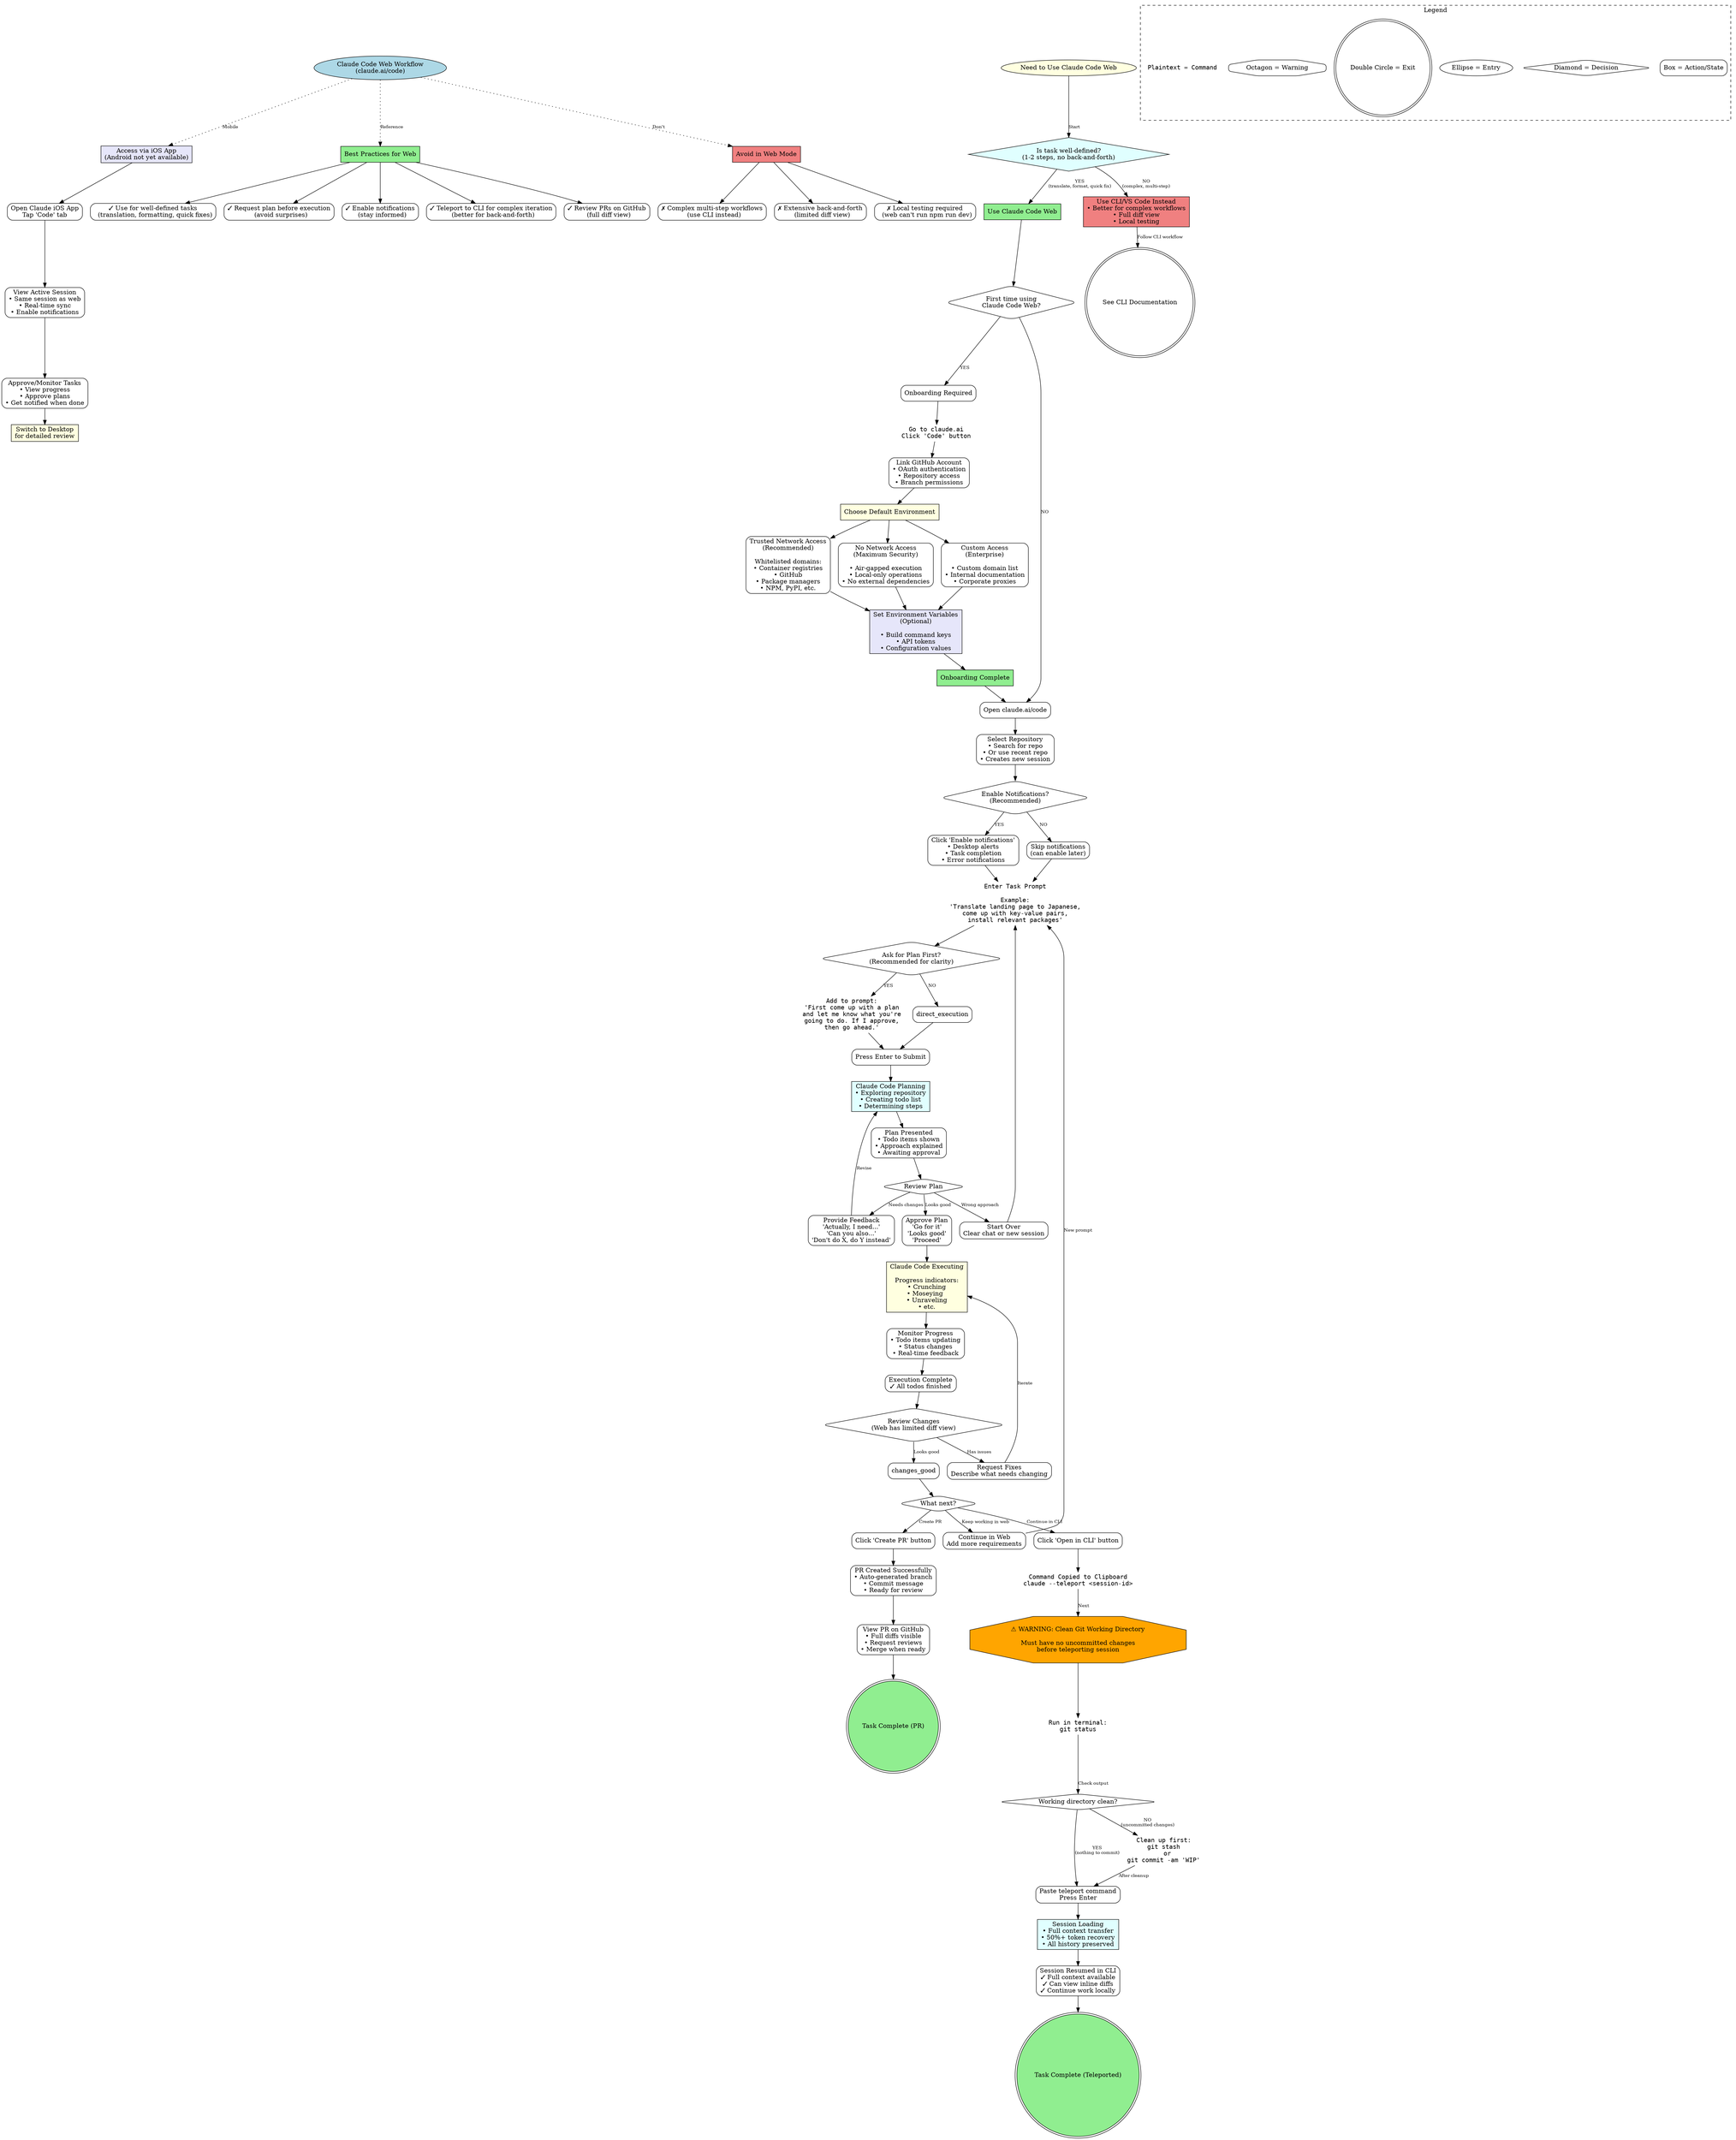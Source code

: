 digraph claude_code_web_workflow {
    // Graph configuration
    rankdir=TB;
    node [shape=box, style=rounded];
    edge [fontsize=10];

    // Title
    title [label="Claude Code Web Workflow\n(claude.ai/code)", shape=ellipse, style=filled, fillcolor=lightblue];

    // Entry point
    start [label="Need to Use Claude Code Web", shape=ellipse, style=filled, fillcolor=lightyellow];

    start -> decide_platform [label="Start"];

    // Decision: Which platform?
    decide_platform [label="Is task well-defined?\n(1-2 steps, no back-and-forth)", shape=diamond, style=filled, fillcolor=lightcyan];

    decide_platform -> use_web [label="YES\n(translate, format, quick fix)"];
    decide_platform -> use_cli [label="NO\n(complex, multi-step)"];

    use_cli [label="Use CLI/VS Code Instead\n• Better for complex workflows\n• Full diff view\n• Local testing", style=filled, fillcolor=lightcoral];
    use_cli -> exit_use_cli [label="Follow CLI workflow"];
    exit_use_cli [label="See CLI Documentation", shape=doublecircle];

    // Web workflow
    use_web [label="Use Claude Code Web", style=filled, fillcolor=lightgreen];
    use_web -> first_time_check;

    first_time_check [label="First time using\nClaude Code Web?", shape=diamond];

    first_time_check -> onboarding [label="YES"];
    first_time_check -> open_web [label="NO"];

    // Onboarding flow
    onboarding [label="Onboarding Required"];
    onboarding -> goto_website;

    goto_website [label="Go to claude.ai\nClick 'Code' button", shape=plaintext, fontname="Courier"];
    goto_website -> link_github;

    link_github [label="Link GitHub Account\n• OAuth authentication\n• Repository access\n• Branch permissions"];
    link_github -> choose_environment;

    choose_environment [label="Choose Default Environment", shape=box, style=filled, fillcolor=lightyellow];
    choose_environment -> env_trusted;
    choose_environment -> env_no_network;
    choose_environment -> env_custom;

    env_trusted [label="Trusted Network Access\n(Recommended)\n\nWhitelisted domains:\n• Container registries\n• GitHub\n• Package managers\n• NPM, PyPI, etc."];

    env_no_network [label="No Network Access\n(Maximum Security)\n\n• Air-gapped execution\n• Local-only operations\n• No external dependencies"];

    env_custom [label="Custom Access\n(Enterprise)\n\n• Custom domain list\n• Internal documentation\n• Corporate proxies"];

    env_trusted -> set_env_vars;
    env_no_network -> set_env_vars;
    env_custom -> set_env_vars;

    set_env_vars [label="Set Environment Variables\n(Optional)\n\n• Build command keys\n• API tokens\n• Configuration values", shape=box, style=filled, fillcolor=lavender];

    set_env_vars -> onboarding_complete;
    onboarding_complete [label="Onboarding Complete", shape=box, style=filled, fillcolor=lightgreen];
    onboarding_complete -> open_web;

    // Open web interface
    open_web [label="Open claude.ai/code"];
    open_web -> select_repo;

    select_repo [label="Select Repository\n• Search for repo\n• Or use recent repo\n• Creates new session"];
    select_repo -> enable_notifications;

    enable_notifications [label="Enable Notifications?\n(Recommended)", shape=diamond];
    enable_notifications -> notif_yes [label="YES"];
    enable_notifications -> notif_no [label="NO"];

    notif_yes [label="Click 'Enable notifications'\n• Desktop alerts\n• Task completion\n• Error notifications"];
    notif_no [label="Skip notifications\n(can enable later)"];

    notif_yes -> enter_prompt;
    notif_no -> enter_prompt;

    // Main workflow
    enter_prompt [label="Enter Task Prompt\n\nExample:\n'Translate landing page to Japanese,\ncome up with key-value pairs,\ninstall relevant packages'", shape=plaintext, fontname="Courier"];

    enter_prompt -> ask_for_plan;

    ask_for_plan [label="Ask for Plan First?\n(Recommended for clarity)", shape=diamond];

    ask_for_plan -> request_plan [label="YES"];
    ask_for_plan -> direct_execution [label="NO"];

    request_plan [label="Add to prompt:\n'First come up with a plan\nand let me know what you're\ngoing to do. If I approve,\nthen go ahead.'", shape=plaintext, fontname="Courier"];

    request_plan -> submit_prompt;
    direct_execution -> submit_prompt;

    submit_prompt [label="Press Enter to Submit"];
    submit_prompt -> claude_planning;

    // Claude Code processing
    claude_planning [label="Claude Code Planning\n• Exploring repository\n• Creating todo list\n• Determining steps", style=filled, fillcolor=lightcyan];

    claude_planning -> plan_ready;

    plan_ready [label="Plan Presented\n• Todo items shown\n• Approach explained\n• Awaiting approval"];

    plan_ready -> review_plan;

    review_plan [label="Review Plan", shape=diamond];
    review_plan -> approve_plan [label="Looks good"];
    review_plan -> modify_plan [label="Needs changes"];
    review_plan -> reject_plan [label="Wrong approach"];

    modify_plan [label="Provide Feedback\n'Actually, I need...'\n'Can you also...'\n'Don't do X, do Y instead'"];
    modify_plan -> claude_planning [label="Revise"];

    reject_plan [label="Start Over\nClear chat or new session"];
    reject_plan -> enter_prompt;

    approve_plan [label="Approve Plan\n'Go for it'\n'Looks good'\n'Proceed'"];
    approve_plan -> claude_executing;

    // Execution phase
    claude_executing [label="Claude Code Executing\n\nProgress indicators:\n• Crunching\n• Moseying  \n• Unraveling\n• etc.", style=filled, fillcolor=lightyellow];

    claude_executing -> monitor_progress;

    monitor_progress [label="Monitor Progress\n• Todo items updating\n• Status changes\n• Real-time feedback"];

    monitor_progress -> execution_complete;

    execution_complete [label="Execution Complete\n✓ All todos finished"];
    execution_complete -> review_changes;

    // Review changes
    review_changes [label="Review Changes\n(Web has limited diff view)", shape=diamond];

    review_changes -> changes_good [label="Looks good"];
    review_changes -> changes_issues [label="Has issues"];

    changes_issues [label="Request Fixes\nDescribe what needs changing"];
    changes_issues -> claude_executing [label="Iterate"];

    changes_good -> decide_next_action;

    // Next action decision
    decide_next_action [label="What next?", shape=diamond];

    decide_next_action -> create_pr [label="Create PR"];
    decide_next_action -> teleport_cli [label="Continue in CLI"];
    decide_next_action -> continue_web [label="Keep working in web"];

    // Create PR
    create_pr [label="Click 'Create PR' button"];
    create_pr -> pr_created;

    pr_created [label="PR Created Successfully\n• Auto-generated branch\n• Commit message\n• Ready for review"];
    pr_created -> view_pr;

    view_pr [label="View PR on GitHub\n• Full diffs visible\n• Request reviews\n• Merge when ready"];
    view_pr -> exit_pr_complete;

    exit_pr_complete [label="Task Complete (PR)", shape=doublecircle, style=filled, fillcolor=lightgreen];

    // Teleport to CLI
    teleport_cli [label="Click 'Open in CLI' button"];
    teleport_cli -> copy_teleport_cmd;

    copy_teleport_cmd [label="Command Copied to Clipboard\nclaude --teleport <session-id>", shape=plaintext, fontname="Courier"];

    copy_teleport_cmd -> warning_git_clean [label="Next"];

    warning_git_clean [label="⚠️ WARNING: Clean Git Working Directory\n\nMust have no uncommitted changes\nbefore teleporting session", shape=octagon, style=filled, fillcolor=orange];

    warning_git_clean -> check_git_status;

    check_git_status [label="Run in terminal:\ngit status", shape=plaintext, fontname="Courier"];

    check_git_status -> git_clean_check [label="Check output"];

    git_clean_check [label="Working directory clean?", shape=diamond];

    git_clean_check -> clean_git [label="YES\n(nothing to commit)"];
    git_clean_check -> dirty_git [label="NO\n(uncommitted changes)"];

    dirty_git [label="Clean up first:\ngit stash\n  or\ngit commit -am 'WIP'", shape=plaintext, fontname="Courier"];
    dirty_git -> clean_git [label="After cleanup"];

    clean_git [label="Paste teleport command\nPress Enter"];
    clean_git -> session_loading;

    session_loading [label="Session Loading\n• Full context transfer\n• 50%+ token recovery\n• All history preserved", style=filled, fillcolor=lightcyan];

    session_loading -> session_resumed;

    session_resumed [label="Session Resumed in CLI\n✓ Full context available\n✓ Can view inline diffs\n✓ Continue work locally"];

    session_resumed -> exit_teleport_complete;

    exit_teleport_complete [label="Task Complete (Teleported)", shape=doublecircle, style=filled, fillcolor=lightgreen];

    // Continue in web
    continue_web [label="Continue in Web\nAdd more requirements"];
    continue_web -> enter_prompt [label="New prompt"];

    // Mobile app workflow (iOS)
    mobile_access [label="Access via iOS App\n(Android not yet available)", shape=box, style=filled, fillcolor=lavender];

    title -> mobile_access [label="Mobile", style=dotted];

    mobile_access -> open_ios_app;

    open_ios_app [label="Open Claude iOS App\nTap 'Code' tab"];
    open_ios_app -> view_session;

    view_session [label="View Active Session\n• Same session as web\n• Real-time sync\n• Enable notifications"];

    view_session -> mobile_approve;

    mobile_approve [label="Approve/Monitor Tasks\n• View progress\n• Approve plans\n• Get notified when done"];

    mobile_approve -> mobile_switch;

    mobile_switch [label="Switch to Desktop\nfor detailed review", shape=box, style=filled, fillcolor=lightyellow];

    // Best practices
    best_practices [label="Best Practices for Web", shape=box, style=filled, fillcolor=lightgreen];

    title -> best_practices [label="Reference", style=dotted];

    best_practices -> bp1;
    best_practices -> bp2;
    best_practices -> bp3;
    best_practices -> bp4;
    best_practices -> bp5;

    bp1 [label="✓ Use for well-defined tasks\n  (translation, formatting, quick fixes)"];
    bp2 [label="✓ Request plan before execution\n  (avoid surprises)"];
    bp3 [label="✓ Enable notifications\n  (stay informed)"];
    bp4 [label="✓ Teleport to CLI for complex iteration\n  (better for back-and-forth)"];
    bp5 [label="✓ Review PRs on GitHub\n  (full diff view)"];

    // Anti-patterns
    anti_patterns [label="Avoid in Web Mode", shape=box, style=filled, fillcolor=lightcoral];

    title -> anti_patterns [label="Don't", style=dotted];

    anti_patterns -> ap1;
    anti_patterns -> ap2;
    anti_patterns -> ap3;

    ap1 [label="✗ Complex multi-step workflows\n  (use CLI instead)"];
    ap2 [label="✗ Extensive back-and-forth\n  (limited diff view)"];
    ap3 [label="✗ Local testing required\n  (web can't run npm run dev)"];

    // Legend
    subgraph cluster_legend {
        label="Legend";
        style=dashed;

        legend_box [label="Box = Action/State", shape=box];
        legend_diamond [label="Diamond = Decision", shape=diamond];
        legend_ellipse [label="Ellipse = Entry", shape=ellipse];
        legend_doublecircle [label="Double Circle = Exit", shape=doublecircle];
        legend_octagon [label="Octagon = Warning", shape=octagon];
        legend_plaintext [label="Plaintext = Command", shape=plaintext, fontname="Courier"];
    }
}
